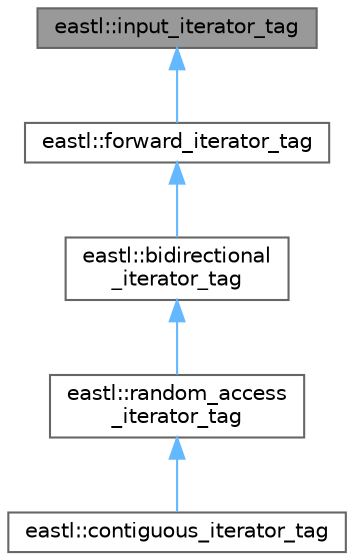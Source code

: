 digraph "eastl::input_iterator_tag"
{
 // LATEX_PDF_SIZE
  bgcolor="transparent";
  edge [fontname=Helvetica,fontsize=10,labelfontname=Helvetica,labelfontsize=10];
  node [fontname=Helvetica,fontsize=10,shape=box,height=0.2,width=0.4];
  Node1 [id="Node000001",label="eastl::input_iterator_tag",height=0.2,width=0.4,color="gray40", fillcolor="grey60", style="filled", fontcolor="black",tooltip=" "];
  Node1 -> Node2 [id="edge1_Node000001_Node000002",dir="back",color="steelblue1",style="solid",tooltip=" "];
  Node2 [id="Node000002",label="eastl::forward_iterator_tag",height=0.2,width=0.4,color="gray40", fillcolor="white", style="filled",URL="$structeastl_1_1forward__iterator__tag.html",tooltip=" "];
  Node2 -> Node3 [id="edge2_Node000002_Node000003",dir="back",color="steelblue1",style="solid",tooltip=" "];
  Node3 [id="Node000003",label="eastl::bidirectional\l_iterator_tag",height=0.2,width=0.4,color="gray40", fillcolor="white", style="filled",URL="$structeastl_1_1bidirectional__iterator__tag.html",tooltip=" "];
  Node3 -> Node4 [id="edge3_Node000003_Node000004",dir="back",color="steelblue1",style="solid",tooltip=" "];
  Node4 [id="Node000004",label="eastl::random_access\l_iterator_tag",height=0.2,width=0.4,color="gray40", fillcolor="white", style="filled",URL="$structeastl_1_1random__access__iterator__tag.html",tooltip=" "];
  Node4 -> Node5 [id="edge4_Node000004_Node000005",dir="back",color="steelblue1",style="solid",tooltip=" "];
  Node5 [id="Node000005",label="eastl::contiguous_iterator_tag",height=0.2,width=0.4,color="gray40", fillcolor="white", style="filled",URL="$structeastl_1_1contiguous__iterator__tag.html",tooltip=" "];
}
